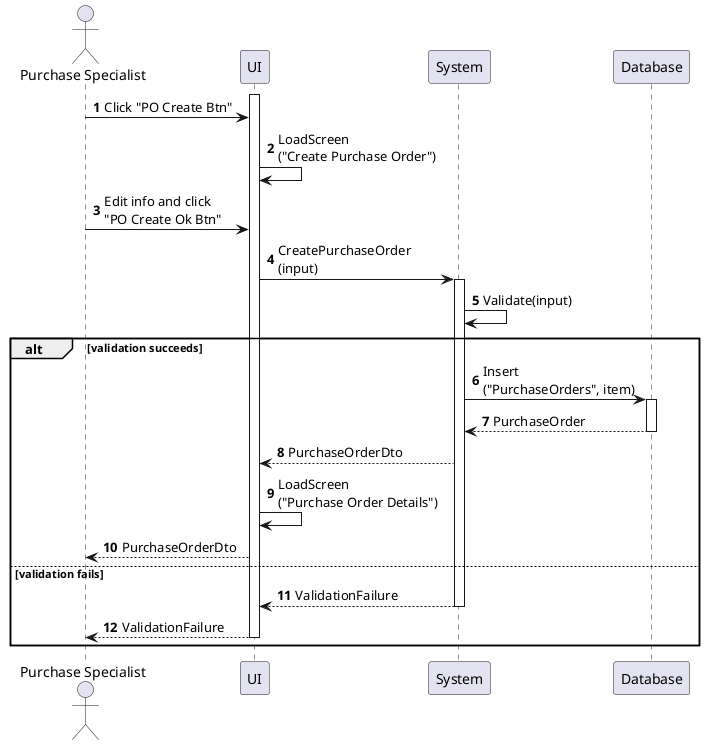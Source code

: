 @startuml purchase-order-create
autonumber

actor "Purchase Specialist" as a
participant UI as f
participant System as b
participant Database as d

activate f
a -> f : Click "PO Create Btn"
f -> f : LoadScreen\n("Create Purchase Order")
a -> f : Edit info and click\n"PO Create Ok Btn"
f -> b : CreatePurchaseOrder\n(input)
activate b
b -> b : Validate(input)

alt validation succeeds
    b -> d : Insert\n("PurchaseOrders", item)
    activate d
    return PurchaseOrder
    b --> f : PurchaseOrderDto
    f -> f : LoadScreen\n("Purchase Order Details")
    f --> a : PurchaseOrderDto
else validation fails
    return ValidationFailure
    f --> a : ValidationFailure
    deactivate f
end
@enduml